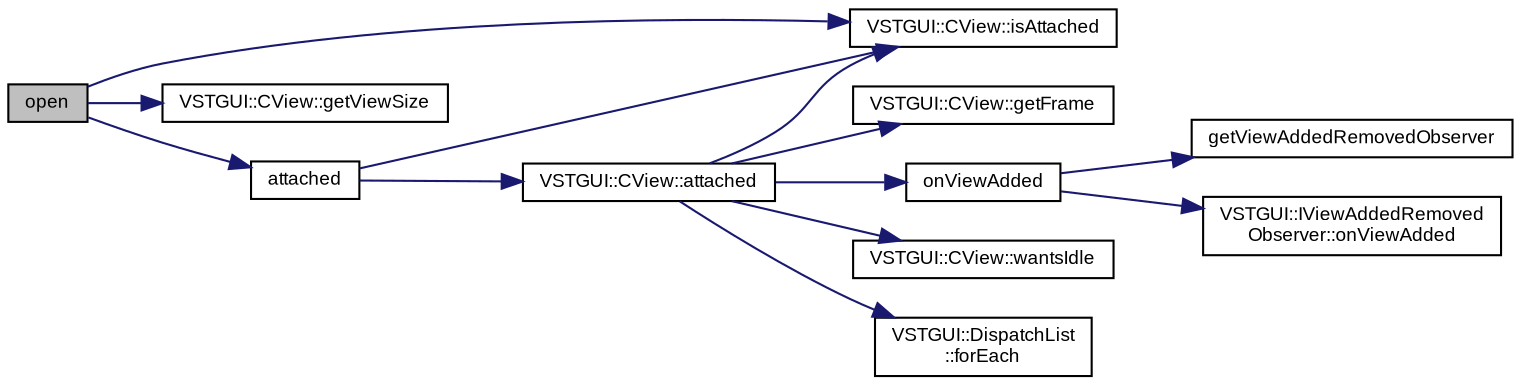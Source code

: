 digraph "open"
{
  bgcolor="transparent";
  edge [fontname="Arial",fontsize="9",labelfontname="Arial",labelfontsize="9"];
  node [fontname="Arial",fontsize="9",shape=record];
  rankdir="LR";
  Node1 [label="open",height=0.2,width=0.4,color="black", fillcolor="grey75", style="filled" fontcolor="black"];
  Node1 -> Node2 [color="midnightblue",fontsize="9",style="solid",fontname="Arial"];
  Node2 [label="VSTGUI::CView::isAttached",height=0.2,width=0.4,color="black",URL="$class_v_s_t_g_u_i_1_1_c_view.html#a1b7f04ee36bdaecd09a2625370dc90d8",tooltip="is view attached to a parentView "];
  Node1 -> Node3 [color="midnightblue",fontsize="9",style="solid",fontname="Arial"];
  Node3 [label="VSTGUI::CView::getViewSize",height=0.2,width=0.4,color="black",URL="$class_v_s_t_g_u_i_1_1_c_view.html#a7b14fb07c53ccfa07dc91900f4fe01f1",tooltip="read only access to view size "];
  Node1 -> Node4 [color="midnightblue",fontsize="9",style="solid",fontname="Arial"];
  Node4 [label="attached",height=0.2,width=0.4,color="black",URL="$class_v_s_t_g_u_i_1_1_c_frame.html#a80b16ccff7902bff173730d061e83c0b",tooltip="view is attached to a parent view "];
  Node4 -> Node2 [color="midnightblue",fontsize="9",style="solid",fontname="Arial"];
  Node4 -> Node5 [color="midnightblue",fontsize="9",style="solid",fontname="Arial"];
  Node5 [label="VSTGUI::CView::attached",height=0.2,width=0.4,color="black",URL="$class_v_s_t_g_u_i_1_1_c_view.html#a80b16ccff7902bff173730d061e83c0b",tooltip="view is attached to a parent view "];
  Node5 -> Node2 [color="midnightblue",fontsize="9",style="solid",fontname="Arial"];
  Node5 -> Node6 [color="midnightblue",fontsize="9",style="solid",fontname="Arial"];
  Node6 [label="VSTGUI::CView::getFrame",height=0.2,width=0.4,color="black",URL="$class_v_s_t_g_u_i_1_1_c_view.html#a2045d5fae6d0f8c615dc55113828359a",tooltip="get frame "];
  Node5 -> Node7 [color="midnightblue",fontsize="9",style="solid",fontname="Arial"];
  Node7 [label="onViewAdded",height=0.2,width=0.4,color="black",URL="$class_v_s_t_g_u_i_1_1_c_frame.html#a736d9acf1c3f5e81925cd1e49945682b"];
  Node7 -> Node8 [color="midnightblue",fontsize="9",style="solid",fontname="Arial"];
  Node8 [label="getViewAddedRemovedObserver",height=0.2,width=0.4,color="black",URL="$class_v_s_t_g_u_i_1_1_c_frame.html#a5da46825e83d457ad72d4e98d51fd5e3"];
  Node7 -> Node9 [color="midnightblue",fontsize="9",style="solid",fontname="Arial"];
  Node9 [label="VSTGUI::IViewAddedRemoved\lObserver::onViewAdded",height=0.2,width=0.4,color="black",URL="$class_v_s_t_g_u_i_1_1_i_view_added_removed_observer.html#abd6594800fec5778c4c1e3006f29d684"];
  Node5 -> Node10 [color="midnightblue",fontsize="9",style="solid",fontname="Arial"];
  Node10 [label="VSTGUI::CView::wantsIdle",height=0.2,width=0.4,color="black",URL="$class_v_s_t_g_u_i_1_1_c_view.html#a86713586f8b116e72a385e1deb193a57",tooltip="returns if the view wants idle callback or not "];
  Node5 -> Node11 [color="midnightblue",fontsize="9",style="solid",fontname="Arial"];
  Node11 [label="VSTGUI::DispatchList\l::forEach",height=0.2,width=0.4,color="black",URL="$class_v_s_t_g_u_i_1_1_dispatch_list.html#a09cd3391119d3266c5d62ec8525d503d"];
}
